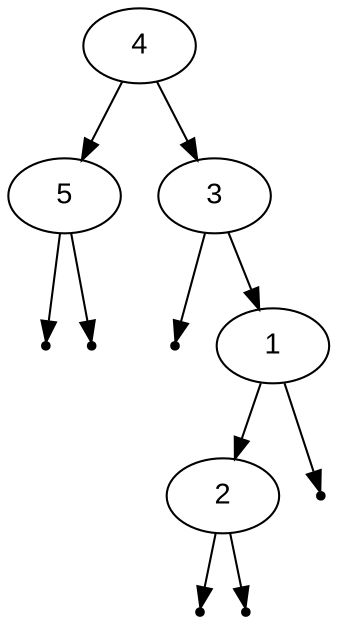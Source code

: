 digraph BST {
    node [fontname="Arial"];
    4 -> 5;
    null6 [shape=point];
    5 -> null6;
    null7 [shape=point];
    5 -> null7;
    4 -> 3;
    null8 [shape=point];
    3 -> null8;
    3 -> 1;
    1 -> 2;
    null9 [shape=point];
    2 -> null9;
    null10 [shape=point];
    2 -> null10;
    null11 [shape=point];
    1 -> null11;
}
